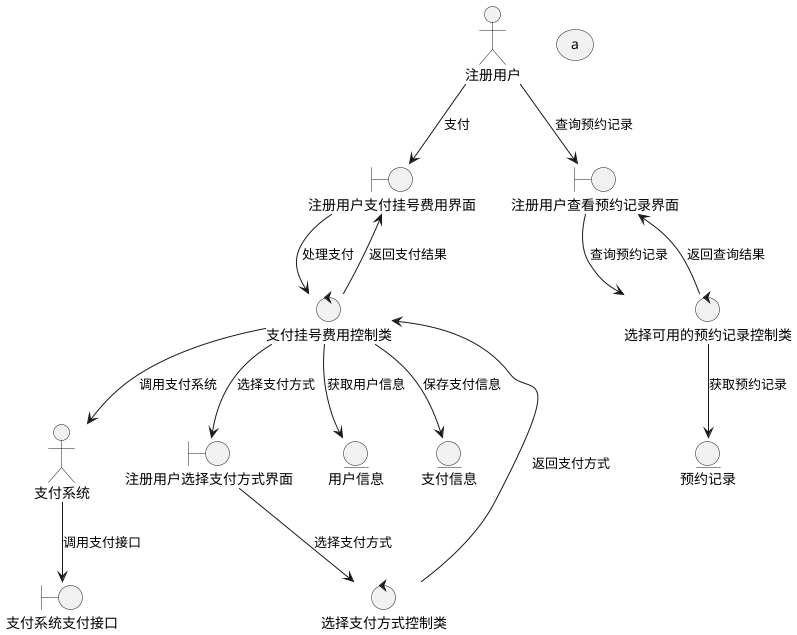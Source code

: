 @startuml
'https://plantuml.com/class-diagram

actor 注册用户 as user
actor 支付系统 as system

usecase a

boundary 注册用户支付挂号费用界面 as payUI
boundary 注册用户选择支付方式界面 as payMethodUI
boundary 注册用户查看预约记录界面 as bookingRecordUI
boundary 支付系统支付接口 as payInterface

control 支付挂号费用控制类 as payControl
control 选择可用的预约记录控制类 as bookingRecordControl
control 选择支付方式控制类 as payMethodControl

entity 用户信息 as userinfo
entity 预约记录 as bookingInfo
entity 支付信息 as payInfo

user --> bookingRecordUI: 查询预约记录
bookingRecordUI --> bookingRecordControl: 查询预约记录
bookingRecordControl --> bookingInfo: 获取预约记录
bookingRecordControl --> bookingRecordUI: 返回查询结果

user --> payUI: 支付
payUI --> payControl: 处理支付
payControl --> payMethodUI: 选择支付方式
payMethodUI --> payMethodControl: 选择支付方式
payMethodControl --> payControl: 返回支付方式
payControl --> userinfo: 获取用户信息
payControl --> system: 调用支付系统
system --> payInterface: 调用支付接口
payControl --> payInfo: 保存支付信息
payControl --> payUI: 返回支付结果

@enduml
